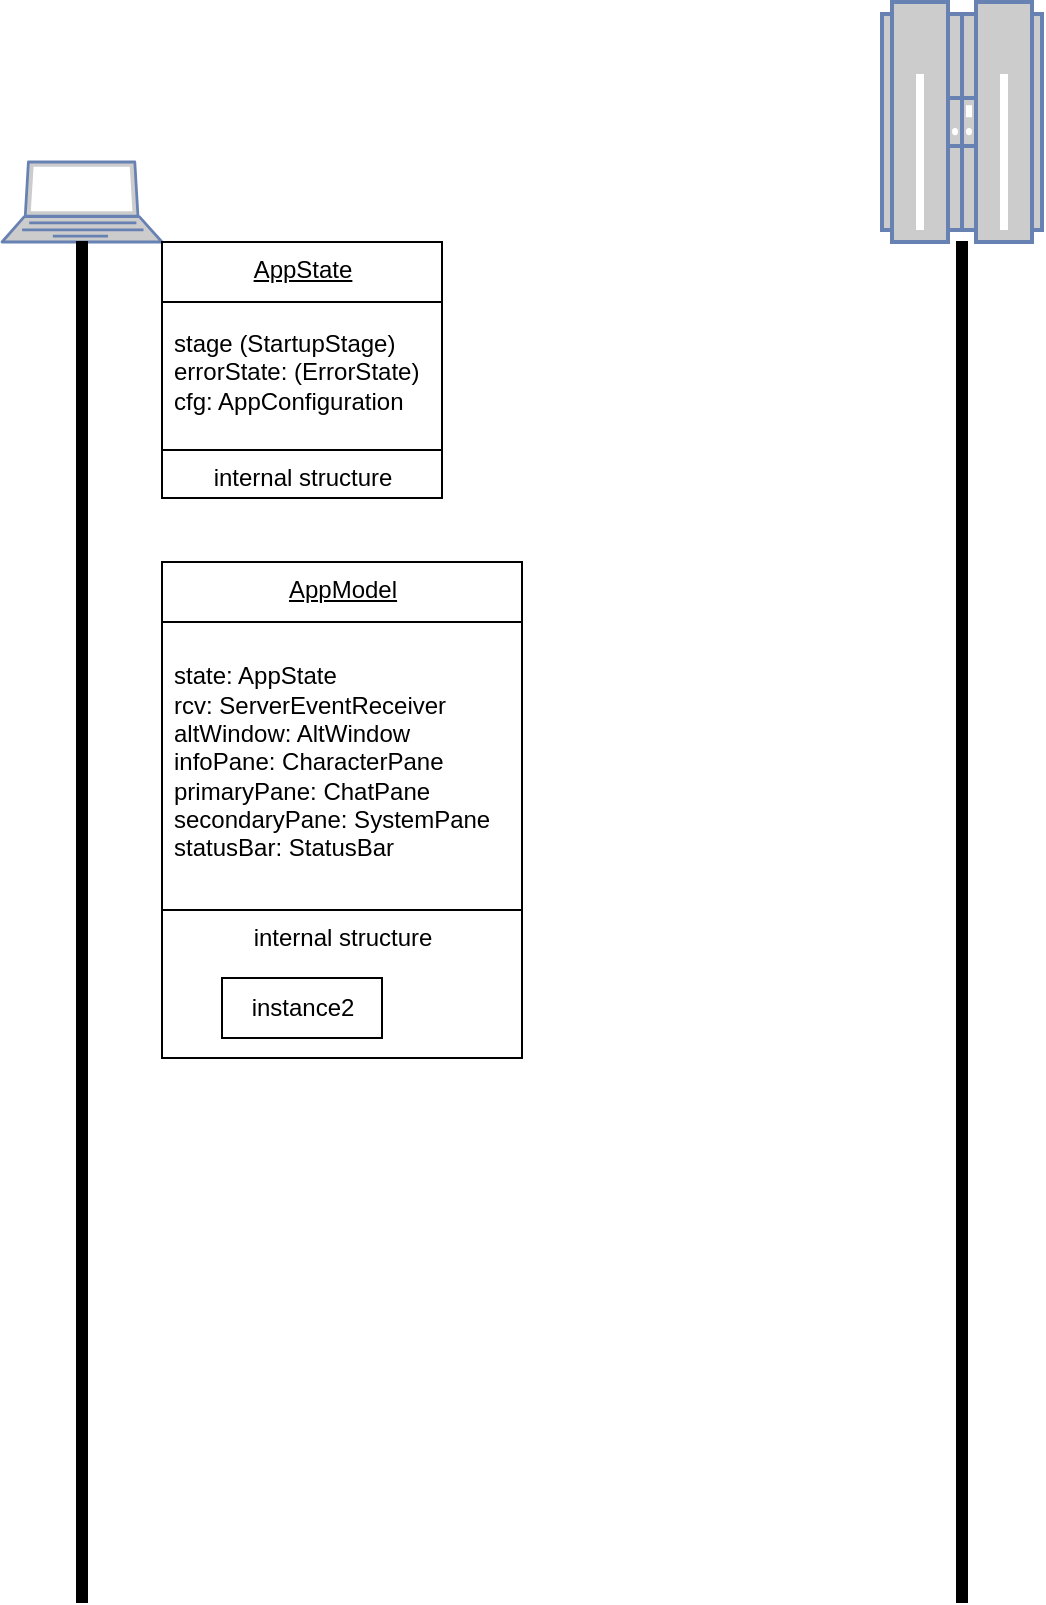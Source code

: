 <mxfile version="20.4.0" type="gitlab">
  <diagram id="A01ru-jp315jWydeLoZ9" name="Page-1">
    <mxGraphModel dx="1540" dy="1987" grid="1" gridSize="10" guides="1" tooltips="1" connect="1" arrows="1" fold="1" page="1" pageScale="1" pageWidth="850" pageHeight="1100" math="0" shadow="0">
      <root>
        <mxCell id="0" />
        <mxCell id="1" parent="0" />
        <mxCell id="pLI6triraJBh7kBNoWN1-1" value="" style="fontColor=#0066CC;verticalAlign=top;verticalLabelPosition=bottom;labelPosition=center;align=center;html=1;outlineConnect=0;fillColor=#CCCCCC;strokeColor=#6881B3;gradientColor=none;gradientDirection=north;strokeWidth=2;shape=mxgraph.networks.laptop;" vertex="1" parent="1">
          <mxGeometry x="40" y="80" width="80" height="40" as="geometry" />
        </mxCell>
        <mxCell id="pLI6triraJBh7kBNoWN1-2" value="" style="fontColor=#0066CC;verticalAlign=top;verticalLabelPosition=bottom;labelPosition=center;align=center;html=1;outlineConnect=0;fillColor=#CCCCCC;strokeColor=#6881B3;gradientColor=none;gradientDirection=north;strokeWidth=2;shape=mxgraph.networks.mainframe;" vertex="1" parent="1">
          <mxGeometry x="480" width="80" height="120" as="geometry" />
        </mxCell>
        <mxCell id="pLI6triraJBh7kBNoWN1-3" value="" style="html=1;points=[];perimeter=orthogonalPerimeter;fillColor=strokeColor;" vertex="1" parent="1">
          <mxGeometry x="77.5" y="120" width="5" height="680" as="geometry" />
        </mxCell>
        <mxCell id="pLI6triraJBh7kBNoWN1-4" value="" style="html=1;points=[];perimeter=orthogonalPerimeter;fillColor=strokeColor;" vertex="1" parent="1">
          <mxGeometry x="517.5" y="120" width="5" height="680" as="geometry" />
        </mxCell>
        <mxCell id="pLI6triraJBh7kBNoWN1-5" value="AppState" style="swimlane;fontStyle=4;align=center;verticalAlign=top;childLayout=stackLayout;horizontal=1;startSize=30;horizontalStack=0;resizeParent=1;resizeParentMax=0;resizeLast=0;collapsible=0;marginBottom=0;html=1;" vertex="1" parent="1">
          <mxGeometry x="120" y="120" width="140" height="128" as="geometry" />
        </mxCell>
        <mxCell id="pLI6triraJBh7kBNoWN1-6" value="stage (StartupStage)&lt;br&gt;errorState: (ErrorState)&lt;br&gt;cfg: AppConfiguration" style="html=1;strokeColor=none;fillColor=none;align=left;verticalAlign=middle;spacingLeft=4;spacingRight=4;rotatable=0;points=[[0,0.5],[1,0.5]];resizeWidth=1;" vertex="1" parent="pLI6triraJBh7kBNoWN1-5">
          <mxGeometry y="30" width="140" height="70" as="geometry" />
        </mxCell>
        <mxCell id="pLI6triraJBh7kBNoWN1-7" value="" style="line;strokeWidth=1;fillColor=none;align=left;verticalAlign=middle;spacingTop=-1;spacingLeft=3;spacingRight=3;rotatable=0;labelPosition=right;points=[];portConstraint=eastwest;" vertex="1" parent="pLI6triraJBh7kBNoWN1-5">
          <mxGeometry y="100" width="140" height="8" as="geometry" />
        </mxCell>
        <mxCell id="pLI6triraJBh7kBNoWN1-8" value="internal structure" style="html=1;strokeColor=none;fillColor=none;align=center;verticalAlign=middle;spacingLeft=4;spacingRight=4;rotatable=0;points=[[0,0.5],[1,0.5]];resizeWidth=1;" vertex="1" parent="pLI6triraJBh7kBNoWN1-5">
          <mxGeometry y="108" width="140" height="20" as="geometry" />
        </mxCell>
        <mxCell id="pLI6triraJBh7kBNoWN1-12" value="AppModel&lt;br&gt;" style="swimlane;fontStyle=4;align=center;verticalAlign=top;childLayout=stackLayout;horizontal=1;startSize=30;horizontalStack=0;resizeParent=1;resizeParentMax=0;resizeLast=0;collapsible=0;marginBottom=0;html=1;" vertex="1" parent="1">
          <mxGeometry x="120" y="280" width="180" height="248" as="geometry" />
        </mxCell>
        <mxCell id="pLI6triraJBh7kBNoWN1-13" value="state: AppState&lt;br&gt;rcv: ServerEventReceiver&lt;br&gt;altWindow: AltWindow&lt;br&gt;infoPane: CharacterPane&lt;br&gt;primaryPane: ChatPane&lt;br&gt;secondaryPane: SystemPane&lt;br&gt;statusBar: StatusBar" style="html=1;strokeColor=none;fillColor=none;align=left;verticalAlign=middle;spacingLeft=4;spacingRight=4;rotatable=0;points=[[0,0.5],[1,0.5]];resizeWidth=1;" vertex="1" parent="pLI6triraJBh7kBNoWN1-12">
          <mxGeometry y="30" width="180" height="140" as="geometry" />
        </mxCell>
        <mxCell id="pLI6triraJBh7kBNoWN1-14" value="" style="line;strokeWidth=1;fillColor=none;align=left;verticalAlign=middle;spacingTop=-1;spacingLeft=3;spacingRight=3;rotatable=0;labelPosition=right;points=[];portConstraint=eastwest;" vertex="1" parent="pLI6triraJBh7kBNoWN1-12">
          <mxGeometry y="170" width="180" height="8" as="geometry" />
        </mxCell>
        <mxCell id="pLI6triraJBh7kBNoWN1-15" value="internal structure" style="html=1;strokeColor=none;fillColor=none;align=center;verticalAlign=middle;spacingLeft=4;spacingRight=4;rotatable=0;points=[[0,0.5],[1,0.5]];resizeWidth=1;" vertex="1" parent="pLI6triraJBh7kBNoWN1-12">
          <mxGeometry y="178" width="180" height="20" as="geometry" />
        </mxCell>
        <mxCell id="pLI6triraJBh7kBNoWN1-16" value="" style="swimlane;fontStyle=1;align=center;verticalAlign=top;horizontal=1;startSize=0;collapsible=0;marginBottom=0;html=1;strokeColor=none;fillColor=none;" vertex="1" parent="pLI6triraJBh7kBNoWN1-12">
          <mxGeometry y="198" width="180" height="50" as="geometry" />
        </mxCell>
        <mxCell id="pLI6triraJBh7kBNoWN1-17" value="instance2" style="html=1;align=center;verticalAlign=middle;rotatable=0;" vertex="1" parent="pLI6triraJBh7kBNoWN1-16">
          <mxGeometry width="80" height="30" relative="1" as="geometry">
            <mxPoint x="30" y="10" as="offset" />
          </mxGeometry>
        </mxCell>
      </root>
    </mxGraphModel>
  </diagram>
</mxfile>
